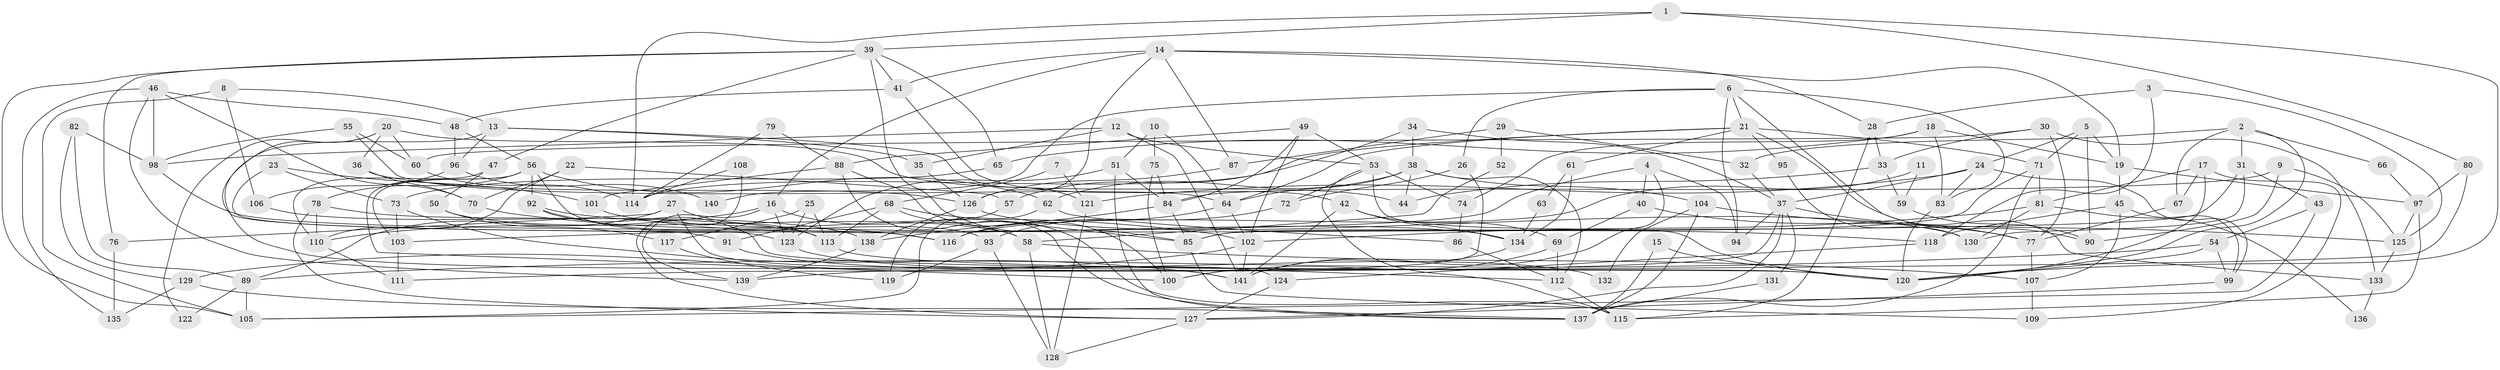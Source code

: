 // Generated by graph-tools (version 1.1) at 2025/50/03/09/25 04:50:28]
// undirected, 141 vertices, 282 edges
graph export_dot {
graph [start="1"]
  node [color=gray90,style=filled];
  1;
  2;
  3;
  4;
  5;
  6;
  7;
  8;
  9;
  10;
  11;
  12;
  13;
  14;
  15;
  16;
  17;
  18;
  19;
  20;
  21;
  22;
  23;
  24;
  25;
  26;
  27;
  28;
  29;
  30;
  31;
  32;
  33;
  34;
  35;
  36;
  37;
  38;
  39;
  40;
  41;
  42;
  43;
  44;
  45;
  46;
  47;
  48;
  49;
  50;
  51;
  52;
  53;
  54;
  55;
  56;
  57;
  58;
  59;
  60;
  61;
  62;
  63;
  64;
  65;
  66;
  67;
  68;
  69;
  70;
  71;
  72;
  73;
  74;
  75;
  76;
  77;
  78;
  79;
  80;
  81;
  82;
  83;
  84;
  85;
  86;
  87;
  88;
  89;
  90;
  91;
  92;
  93;
  94;
  95;
  96;
  97;
  98;
  99;
  100;
  101;
  102;
  103;
  104;
  105;
  106;
  107;
  108;
  109;
  110;
  111;
  112;
  113;
  114;
  115;
  116;
  117;
  118;
  119;
  120;
  121;
  122;
  123;
  124;
  125;
  126;
  127;
  128;
  129;
  130;
  131;
  132;
  133;
  134;
  135;
  136;
  137;
  138;
  139;
  140;
  141;
  1 -- 80;
  1 -- 114;
  1 -- 39;
  1 -- 120;
  2 -- 31;
  2 -- 120;
  2 -- 32;
  2 -- 66;
  2 -- 67;
  3 -- 28;
  3 -- 125;
  3 -- 118;
  4 -- 141;
  4 -- 40;
  4 -- 94;
  4 -- 103;
  5 -- 19;
  5 -- 24;
  5 -- 71;
  5 -- 90;
  6 -- 83;
  6 -- 21;
  6 -- 26;
  6 -- 94;
  6 -- 133;
  6 -- 140;
  7 -- 68;
  7 -- 121;
  8 -- 13;
  8 -- 105;
  8 -- 106;
  9 -- 84;
  9 -- 125;
  9 -- 90;
  10 -- 64;
  10 -- 51;
  10 -- 75;
  11 -- 116;
  11 -- 59;
  12 -- 53;
  12 -- 98;
  12 -- 35;
  12 -- 141;
  13 -- 35;
  13 -- 141;
  13 -- 96;
  13 -- 121;
  14 -- 41;
  14 -- 16;
  14 -- 19;
  14 -- 28;
  14 -- 87;
  14 -- 126;
  15 -- 120;
  15 -- 137;
  16 -- 123;
  16 -- 139;
  16 -- 58;
  16 -- 110;
  17 -- 120;
  17 -- 67;
  17 -- 81;
  17 -- 109;
  18 -- 19;
  18 -- 83;
  18 -- 65;
  18 -- 74;
  19 -- 45;
  19 -- 97;
  20 -- 36;
  20 -- 60;
  20 -- 44;
  20 -- 91;
  20 -- 122;
  21 -- 71;
  21 -- 90;
  21 -- 61;
  21 -- 64;
  21 -- 95;
  21 -- 114;
  22 -- 110;
  22 -- 70;
  22 -- 57;
  23 -- 73;
  23 -- 101;
  23 -- 123;
  24 -- 121;
  24 -- 37;
  24 -- 83;
  24 -- 99;
  25 -- 123;
  25 -- 113;
  25 -- 117;
  26 -- 100;
  26 -- 72;
  27 -- 89;
  27 -- 113;
  27 -- 76;
  27 -- 124;
  28 -- 115;
  28 -- 33;
  29 -- 32;
  29 -- 87;
  29 -- 52;
  30 -- 77;
  30 -- 133;
  30 -- 33;
  30 -- 60;
  31 -- 43;
  31 -- 85;
  31 -- 130;
  32 -- 37;
  33 -- 44;
  33 -- 59;
  34 -- 57;
  34 -- 38;
  34 -- 37;
  35 -- 126;
  36 -- 126;
  36 -- 70;
  37 -- 94;
  37 -- 77;
  37 -- 127;
  37 -- 131;
  37 -- 139;
  38 -- 44;
  38 -- 64;
  38 -- 62;
  38 -- 104;
  38 -- 112;
  39 -- 85;
  39 -- 41;
  39 -- 47;
  39 -- 65;
  39 -- 76;
  39 -- 105;
  40 -- 69;
  40 -- 77;
  41 -- 42;
  41 -- 48;
  42 -- 69;
  42 -- 141;
  42 -- 134;
  43 -- 105;
  43 -- 54;
  45 -- 99;
  45 -- 107;
  45 -- 118;
  46 -- 139;
  46 -- 48;
  46 -- 70;
  46 -- 98;
  46 -- 135;
  47 -- 110;
  47 -- 50;
  48 -- 56;
  48 -- 96;
  49 -- 102;
  49 -- 53;
  49 -- 84;
  49 -- 88;
  50 -- 58;
  50 -- 117;
  51 -- 84;
  51 -- 137;
  51 -- 123;
  52 -- 58;
  53 -- 120;
  53 -- 74;
  53 -- 72;
  53 -- 115;
  54 -- 120;
  54 -- 99;
  54 -- 89;
  55 -- 98;
  55 -- 64;
  55 -- 60;
  56 -- 103;
  56 -- 100;
  56 -- 62;
  56 -- 78;
  56 -- 92;
  56 -- 93;
  57 -- 119;
  58 -- 128;
  58 -- 107;
  59 -- 90;
  60 -- 114;
  61 -- 134;
  61 -- 63;
  62 -- 86;
  62 -- 105;
  63 -- 134;
  64 -- 102;
  64 -- 116;
  65 -- 73;
  66 -- 97;
  67 -- 77;
  68 -- 115;
  68 -- 113;
  68 -- 85;
  68 -- 91;
  69 -- 100;
  69 -- 112;
  70 -- 102;
  71 -- 85;
  71 -- 81;
  71 -- 137;
  72 -- 93;
  73 -- 141;
  73 -- 103;
  74 -- 86;
  75 -- 84;
  75 -- 100;
  76 -- 135;
  77 -- 107;
  78 -- 127;
  78 -- 110;
  78 -- 113;
  79 -- 88;
  79 -- 114;
  80 -- 111;
  80 -- 97;
  81 -- 102;
  81 -- 130;
  81 -- 136;
  82 -- 89;
  82 -- 98;
  82 -- 129;
  83 -- 120;
  84 -- 138;
  84 -- 85;
  85 -- 109;
  86 -- 112;
  87 -- 126;
  88 -- 137;
  88 -- 100;
  88 -- 101;
  89 -- 105;
  89 -- 122;
  91 -- 112;
  92 -- 118;
  92 -- 116;
  92 -- 120;
  93 -- 119;
  93 -- 128;
  95 -- 130;
  96 -- 106;
  96 -- 140;
  97 -- 115;
  97 -- 125;
  98 -- 116;
  99 -- 127;
  101 -- 134;
  102 -- 129;
  102 -- 141;
  103 -- 111;
  104 -- 137;
  104 -- 125;
  104 -- 132;
  106 -- 138;
  107 -- 109;
  108 -- 127;
  108 -- 114;
  110 -- 111;
  112 -- 115;
  113 -- 120;
  117 -- 119;
  118 -- 124;
  121 -- 128;
  123 -- 132;
  124 -- 127;
  125 -- 133;
  126 -- 130;
  126 -- 138;
  127 -- 128;
  129 -- 135;
  129 -- 137;
  131 -- 137;
  133 -- 136;
  134 -- 141;
  138 -- 139;
}
